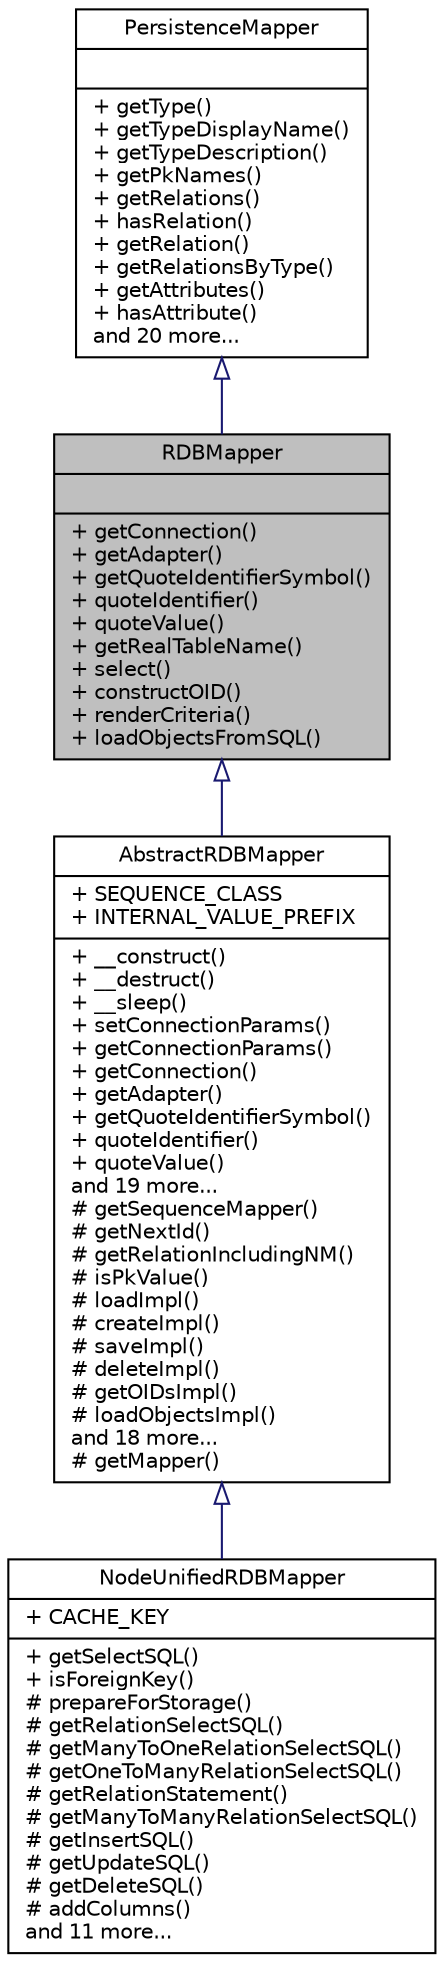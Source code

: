 digraph "RDBMapper"
{
  edge [fontname="Helvetica",fontsize="10",labelfontname="Helvetica",labelfontsize="10"];
  node [fontname="Helvetica",fontsize="10",shape=record];
  Node0 [label="{RDBMapper\n||+ getConnection()\l+ getAdapter()\l+ getQuoteIdentifierSymbol()\l+ quoteIdentifier()\l+ quoteValue()\l+ getRealTableName()\l+ select()\l+ constructOID()\l+ renderCriteria()\l+ loadObjectsFromSQL()\l}",height=0.2,width=0.4,color="black", fillcolor="grey75", style="filled", fontcolor="black"];
  Node1 -> Node0 [dir="back",color="midnightblue",fontsize="10",style="solid",arrowtail="onormal",fontname="Helvetica"];
  Node1 [label="{PersistenceMapper\n||+ getType()\l+ getTypeDisplayName()\l+ getTypeDescription()\l+ getPkNames()\l+ getRelations()\l+ hasRelation()\l+ getRelation()\l+ getRelationsByType()\l+ getAttributes()\l+ hasAttribute()\land 20 more...\l}",height=0.2,width=0.4,color="black", fillcolor="white", style="filled",URL="$interfacewcmf_1_1lib_1_1persistence_1_1_persistence_mapper.html",tooltip="PersistenceMapper defines the interface for all mapper classes. "];
  Node0 -> Node2 [dir="back",color="midnightblue",fontsize="10",style="solid",arrowtail="onormal",fontname="Helvetica"];
  Node2 [label="{AbstractRDBMapper\n|+ SEQUENCE_CLASS\l+ INTERNAL_VALUE_PREFIX\l|+ __construct()\l+ __destruct()\l+ __sleep()\l+ setConnectionParams()\l+ getConnectionParams()\l+ getConnection()\l+ getAdapter()\l+ getQuoteIdentifierSymbol()\l+ quoteIdentifier()\l+ quoteValue()\land 19 more...\l# getSequenceMapper()\l# getNextId()\l# getRelationIncludingNM()\l# isPkValue()\l# loadImpl()\l# createImpl()\l# saveImpl()\l# deleteImpl()\l# getOIDsImpl()\l# loadObjectsImpl()\land 18 more...\l# getMapper()\l}",height=0.2,width=0.4,color="black", fillcolor="white", style="filled",URL="$classwcmf_1_1lib_1_1model_1_1mapper_1_1impl_1_1_abstract_r_d_b_mapper.html",tooltip="AbstractRDBMapper maps objects of one type to a relational database schema. "];
  Node2 -> Node3 [dir="back",color="midnightblue",fontsize="10",style="solid",arrowtail="onormal",fontname="Helvetica"];
  Node3 [label="{NodeUnifiedRDBMapper\n|+ CACHE_KEY\l|+ getSelectSQL()\l+ isForeignKey()\l# prepareForStorage()\l# getRelationSelectSQL()\l# getManyToOneRelationSelectSQL()\l# getOneToManyRelationSelectSQL()\l# getRelationStatement()\l# getManyToManyRelationSelectSQL()\l# getInsertSQL()\l# getUpdateSQL()\l# getDeleteSQL()\l# addColumns()\land 11 more...\l}",height=0.2,width=0.4,color="black", fillcolor="white", style="filled",URL="$classwcmf_1_1lib_1_1model_1_1mapper_1_1impl_1_1_node_unified_r_d_b_mapper.html",tooltip="NodeUnifiedRDBMapper maps Node objects to a relational database schema where each Node type has its o..."];
}
